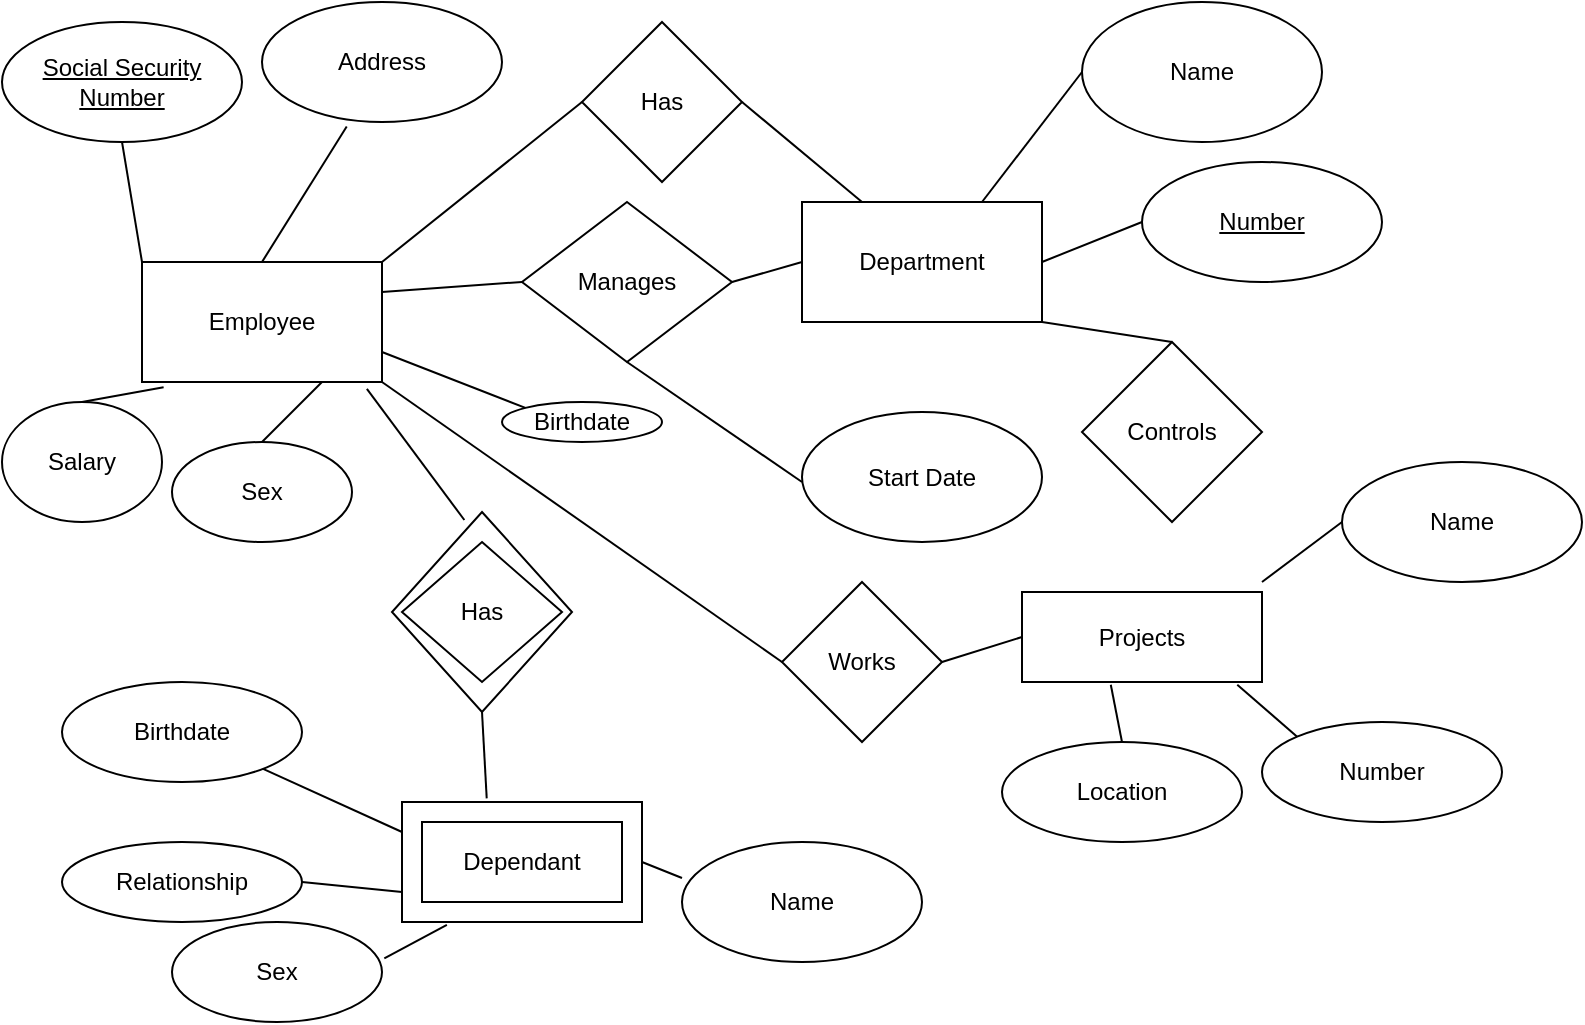 <mxfile version="21.6.6" type="device">
  <diagram id="R2lEEEUBdFMjLlhIrx00" name="Page-1">
    <mxGraphModel dx="996" dy="573" grid="1" gridSize="10" guides="1" tooltips="1" connect="1" arrows="1" fold="1" page="1" pageScale="1" pageWidth="850" pageHeight="1100" math="0" shadow="0" extFonts="Permanent Marker^https://fonts.googleapis.com/css?family=Permanent+Marker">
      <root>
        <mxCell id="0" />
        <mxCell id="1" parent="0" />
        <mxCell id="b5zUBZKL7vyINTnADfxR-3" value="Employee" style="rounded=0;whiteSpace=wrap;html=1;" vertex="1" parent="1">
          <mxGeometry x="70" y="280" width="120" height="60" as="geometry" />
        </mxCell>
        <mxCell id="b5zUBZKL7vyINTnADfxR-5" value="Social Security Number" style="ellipse;whiteSpace=wrap;html=1;fontStyle=4" vertex="1" parent="1">
          <mxGeometry y="160" width="120" height="60" as="geometry" />
        </mxCell>
        <mxCell id="b5zUBZKL7vyINTnADfxR-8" value="Salary" style="ellipse;whiteSpace=wrap;html=1;" vertex="1" parent="1">
          <mxGeometry y="350" width="80" height="60" as="geometry" />
        </mxCell>
        <mxCell id="b5zUBZKL7vyINTnADfxR-9" value="Address" style="ellipse;whiteSpace=wrap;html=1;" vertex="1" parent="1">
          <mxGeometry x="130" y="150" width="120" height="60" as="geometry" />
        </mxCell>
        <mxCell id="b5zUBZKL7vyINTnADfxR-20" value="" style="endArrow=none;html=1;rounded=0;entryX=0.5;entryY=1;entryDx=0;entryDy=0;" edge="1" parent="1" target="b5zUBZKL7vyINTnADfxR-5">
          <mxGeometry width="50" height="50" relative="1" as="geometry">
            <mxPoint x="70" y="280" as="sourcePoint" />
            <mxPoint x="120" y="230" as="targetPoint" />
          </mxGeometry>
        </mxCell>
        <mxCell id="b5zUBZKL7vyINTnADfxR-21" value="" style="endArrow=none;html=1;rounded=0;entryX=0.353;entryY=1.037;entryDx=0;entryDy=0;entryPerimeter=0;exitX=0.5;exitY=0;exitDx=0;exitDy=0;" edge="1" parent="1" source="b5zUBZKL7vyINTnADfxR-3" target="b5zUBZKL7vyINTnADfxR-9">
          <mxGeometry width="50" height="50" relative="1" as="geometry">
            <mxPoint x="400" y="390" as="sourcePoint" />
            <mxPoint x="450" y="340" as="targetPoint" />
          </mxGeometry>
        </mxCell>
        <mxCell id="b5zUBZKL7vyINTnADfxR-22" value="Sex" style="ellipse;whiteSpace=wrap;html=1;" vertex="1" parent="1">
          <mxGeometry x="85" y="370" width="90" height="50" as="geometry" />
        </mxCell>
        <mxCell id="b5zUBZKL7vyINTnADfxR-24" value="" style="endArrow=none;html=1;rounded=0;entryX=0.75;entryY=1;entryDx=0;entryDy=0;exitX=0.5;exitY=0;exitDx=0;exitDy=0;" edge="1" parent="1" source="b5zUBZKL7vyINTnADfxR-22" target="b5zUBZKL7vyINTnADfxR-3">
          <mxGeometry width="50" height="50" relative="1" as="geometry">
            <mxPoint x="160" y="370" as="sourcePoint" />
            <mxPoint x="450" y="340" as="targetPoint" />
          </mxGeometry>
        </mxCell>
        <mxCell id="b5zUBZKL7vyINTnADfxR-27" value="" style="rhombus;whiteSpace=wrap;html=1;" vertex="1" parent="1">
          <mxGeometry x="195" y="405" width="90" height="100" as="geometry" />
        </mxCell>
        <mxCell id="b5zUBZKL7vyINTnADfxR-29" value="" style="endArrow=none;html=1;rounded=0;exitX=0.5;exitY=0;exitDx=0;exitDy=0;entryX=0.09;entryY=1.043;entryDx=0;entryDy=0;entryPerimeter=0;" edge="1" parent="1" source="b5zUBZKL7vyINTnADfxR-8" target="b5zUBZKL7vyINTnADfxR-3">
          <mxGeometry width="50" height="50" relative="1" as="geometry">
            <mxPoint x="400" y="390" as="sourcePoint" />
            <mxPoint x="450" y="340" as="targetPoint" />
          </mxGeometry>
        </mxCell>
        <mxCell id="b5zUBZKL7vyINTnADfxR-30" value="Has" style="rhombus;whiteSpace=wrap;html=1;" vertex="1" parent="1">
          <mxGeometry x="200" y="420" width="80" height="70" as="geometry" />
        </mxCell>
        <mxCell id="b5zUBZKL7vyINTnADfxR-31" value="" style="endArrow=none;html=1;rounded=0;entryX=0.937;entryY=1.057;entryDx=0;entryDy=0;entryPerimeter=0;exitX=0.402;exitY=0.04;exitDx=0;exitDy=0;exitPerimeter=0;" edge="1" parent="1" source="b5zUBZKL7vyINTnADfxR-27" target="b5zUBZKL7vyINTnADfxR-3">
          <mxGeometry width="50" height="50" relative="1" as="geometry">
            <mxPoint x="240" y="420" as="sourcePoint" />
            <mxPoint x="450" y="340" as="targetPoint" />
          </mxGeometry>
        </mxCell>
        <mxCell id="b5zUBZKL7vyINTnADfxR-35" value="" style="rounded=0;whiteSpace=wrap;html=1;" vertex="1" parent="1">
          <mxGeometry x="200" y="550" width="120" height="60" as="geometry" />
        </mxCell>
        <mxCell id="b5zUBZKL7vyINTnADfxR-36" value="Dependant" style="rounded=0;whiteSpace=wrap;html=1;" vertex="1" parent="1">
          <mxGeometry x="210" y="560" width="100" height="40" as="geometry" />
        </mxCell>
        <mxCell id="b5zUBZKL7vyINTnADfxR-37" value="" style="endArrow=none;html=1;rounded=0;exitX=0.353;exitY=-0.03;exitDx=0;exitDy=0;exitPerimeter=0;entryX=0.5;entryY=1;entryDx=0;entryDy=0;" edge="1" parent="1" source="b5zUBZKL7vyINTnADfxR-35" target="b5zUBZKL7vyINTnADfxR-27">
          <mxGeometry width="50" height="50" relative="1" as="geometry">
            <mxPoint x="400" y="390" as="sourcePoint" />
            <mxPoint x="450" y="340" as="targetPoint" />
          </mxGeometry>
        </mxCell>
        <mxCell id="b5zUBZKL7vyINTnADfxR-38" value="Relationship" style="ellipse;whiteSpace=wrap;html=1;" vertex="1" parent="1">
          <mxGeometry x="30" y="570" width="120" height="40" as="geometry" />
        </mxCell>
        <mxCell id="b5zUBZKL7vyINTnADfxR-39" value="" style="endArrow=none;html=1;rounded=0;exitX=1;exitY=0.5;exitDx=0;exitDy=0;entryX=0;entryY=0.75;entryDx=0;entryDy=0;" edge="1" parent="1" source="b5zUBZKL7vyINTnADfxR-38" target="b5zUBZKL7vyINTnADfxR-35">
          <mxGeometry width="50" height="50" relative="1" as="geometry">
            <mxPoint x="400" y="390" as="sourcePoint" />
            <mxPoint x="450" y="340" as="targetPoint" />
          </mxGeometry>
        </mxCell>
        <mxCell id="b5zUBZKL7vyINTnADfxR-40" value="Birthdate" style="ellipse;whiteSpace=wrap;html=1;" vertex="1" parent="1">
          <mxGeometry x="30" y="490" width="120" height="50" as="geometry" />
        </mxCell>
        <mxCell id="b5zUBZKL7vyINTnADfxR-41" style="edgeStyle=orthogonalEdgeStyle;rounded=0;orthogonalLoop=1;jettySize=auto;html=1;exitX=0.5;exitY=1;exitDx=0;exitDy=0;" edge="1" parent="1" source="b5zUBZKL7vyINTnADfxR-40" target="b5zUBZKL7vyINTnADfxR-40">
          <mxGeometry relative="1" as="geometry" />
        </mxCell>
        <mxCell id="b5zUBZKL7vyINTnADfxR-43" value="" style="endArrow=none;html=1;rounded=0;exitX=0;exitY=0.25;exitDx=0;exitDy=0;" edge="1" parent="1" source="b5zUBZKL7vyINTnADfxR-35" target="b5zUBZKL7vyINTnADfxR-40">
          <mxGeometry width="50" height="50" relative="1" as="geometry">
            <mxPoint x="400" y="390" as="sourcePoint" />
            <mxPoint x="450" y="340" as="targetPoint" />
          </mxGeometry>
        </mxCell>
        <mxCell id="b5zUBZKL7vyINTnADfxR-44" value="Sex" style="ellipse;whiteSpace=wrap;html=1;" vertex="1" parent="1">
          <mxGeometry x="85" y="610" width="105" height="50" as="geometry" />
        </mxCell>
        <mxCell id="b5zUBZKL7vyINTnADfxR-45" value="" style="endArrow=none;html=1;rounded=0;exitX=1.011;exitY=0.364;exitDx=0;exitDy=0;exitPerimeter=0;entryX=0.187;entryY=1.023;entryDx=0;entryDy=0;entryPerimeter=0;" edge="1" parent="1" source="b5zUBZKL7vyINTnADfxR-44" target="b5zUBZKL7vyINTnADfxR-35">
          <mxGeometry width="50" height="50" relative="1" as="geometry">
            <mxPoint x="400" y="390" as="sourcePoint" />
            <mxPoint x="450" y="340" as="targetPoint" />
          </mxGeometry>
        </mxCell>
        <mxCell id="b5zUBZKL7vyINTnADfxR-46" value="Name" style="ellipse;whiteSpace=wrap;html=1;" vertex="1" parent="1">
          <mxGeometry x="340" y="570" width="120" height="60" as="geometry" />
        </mxCell>
        <mxCell id="b5zUBZKL7vyINTnADfxR-47" value="" style="endArrow=none;html=1;rounded=0;entryX=1;entryY=0.5;entryDx=0;entryDy=0;" edge="1" parent="1" target="b5zUBZKL7vyINTnADfxR-35">
          <mxGeometry width="50" height="50" relative="1" as="geometry">
            <mxPoint x="340" y="588" as="sourcePoint" />
            <mxPoint x="450" y="340" as="targetPoint" />
          </mxGeometry>
        </mxCell>
        <mxCell id="b5zUBZKL7vyINTnADfxR-48" value="Birthdate" style="ellipse;whiteSpace=wrap;html=1;" vertex="1" parent="1">
          <mxGeometry x="250" y="350" width="80" height="20" as="geometry" />
        </mxCell>
        <mxCell id="b5zUBZKL7vyINTnADfxR-49" value="" style="endArrow=none;html=1;rounded=0;entryX=1;entryY=0.75;entryDx=0;entryDy=0;exitX=0;exitY=0;exitDx=0;exitDy=0;" edge="1" parent="1" source="b5zUBZKL7vyINTnADfxR-48" target="b5zUBZKL7vyINTnADfxR-3">
          <mxGeometry width="50" height="50" relative="1" as="geometry">
            <mxPoint x="400" y="390" as="sourcePoint" />
            <mxPoint x="450" y="340" as="targetPoint" />
          </mxGeometry>
        </mxCell>
        <mxCell id="b5zUBZKL7vyINTnADfxR-50" value="Manages" style="rhombus;whiteSpace=wrap;html=1;" vertex="1" parent="1">
          <mxGeometry x="260" y="250" width="105" height="80" as="geometry" />
        </mxCell>
        <mxCell id="b5zUBZKL7vyINTnADfxR-51" value="" style="endArrow=none;html=1;rounded=0;entryX=1;entryY=0.25;entryDx=0;entryDy=0;exitX=0;exitY=0.5;exitDx=0;exitDy=0;" edge="1" parent="1" source="b5zUBZKL7vyINTnADfxR-50" target="b5zUBZKL7vyINTnADfxR-3">
          <mxGeometry width="50" height="50" relative="1" as="geometry">
            <mxPoint x="400" y="390" as="sourcePoint" />
            <mxPoint x="450" y="340" as="targetPoint" />
          </mxGeometry>
        </mxCell>
        <mxCell id="b5zUBZKL7vyINTnADfxR-52" value="Start Date" style="ellipse;whiteSpace=wrap;html=1;" vertex="1" parent="1">
          <mxGeometry x="400" y="355" width="120" height="65" as="geometry" />
        </mxCell>
        <mxCell id="b5zUBZKL7vyINTnADfxR-53" value="" style="endArrow=none;html=1;rounded=0;entryX=0.5;entryY=1;entryDx=0;entryDy=0;" edge="1" parent="1" target="b5zUBZKL7vyINTnADfxR-50">
          <mxGeometry width="50" height="50" relative="1" as="geometry">
            <mxPoint x="400" y="390" as="sourcePoint" />
            <mxPoint x="450" y="340" as="targetPoint" />
          </mxGeometry>
        </mxCell>
        <mxCell id="b5zUBZKL7vyINTnADfxR-54" value="Department" style="rounded=0;whiteSpace=wrap;html=1;" vertex="1" parent="1">
          <mxGeometry x="400" y="250" width="120" height="60" as="geometry" />
        </mxCell>
        <mxCell id="b5zUBZKL7vyINTnADfxR-55" value="" style="endArrow=none;html=1;rounded=0;entryX=1;entryY=0.5;entryDx=0;entryDy=0;exitX=0;exitY=0.5;exitDx=0;exitDy=0;" edge="1" parent="1" source="b5zUBZKL7vyINTnADfxR-54" target="b5zUBZKL7vyINTnADfxR-50">
          <mxGeometry width="50" height="50" relative="1" as="geometry">
            <mxPoint x="400" y="390" as="sourcePoint" />
            <mxPoint x="450" y="340" as="targetPoint" />
          </mxGeometry>
        </mxCell>
        <mxCell id="b5zUBZKL7vyINTnADfxR-56" value="Has" style="rhombus;whiteSpace=wrap;html=1;" vertex="1" parent="1">
          <mxGeometry x="290" y="160" width="80" height="80" as="geometry" />
        </mxCell>
        <mxCell id="b5zUBZKL7vyINTnADfxR-57" value="" style="endArrow=none;html=1;rounded=0;entryX=1;entryY=0;entryDx=0;entryDy=0;exitX=0;exitY=0.5;exitDx=0;exitDy=0;" edge="1" parent="1" source="b5zUBZKL7vyINTnADfxR-56" target="b5zUBZKL7vyINTnADfxR-3">
          <mxGeometry width="50" height="50" relative="1" as="geometry">
            <mxPoint x="400" y="390" as="sourcePoint" />
            <mxPoint x="450" y="340" as="targetPoint" />
          </mxGeometry>
        </mxCell>
        <mxCell id="b5zUBZKL7vyINTnADfxR-58" value="" style="endArrow=none;html=1;rounded=0;entryX=1;entryY=0.5;entryDx=0;entryDy=0;exitX=0.25;exitY=0;exitDx=0;exitDy=0;" edge="1" parent="1" source="b5zUBZKL7vyINTnADfxR-54" target="b5zUBZKL7vyINTnADfxR-56">
          <mxGeometry width="50" height="50" relative="1" as="geometry">
            <mxPoint x="400" y="390" as="sourcePoint" />
            <mxPoint x="450" y="340" as="targetPoint" />
          </mxGeometry>
        </mxCell>
        <mxCell id="b5zUBZKL7vyINTnADfxR-59" value="Name" style="ellipse;whiteSpace=wrap;html=1;" vertex="1" parent="1">
          <mxGeometry x="540" y="150" width="120" height="70" as="geometry" />
        </mxCell>
        <mxCell id="b5zUBZKL7vyINTnADfxR-60" value="" style="endArrow=none;html=1;rounded=0;entryX=0.75;entryY=0;entryDx=0;entryDy=0;exitX=0;exitY=0.5;exitDx=0;exitDy=0;" edge="1" parent="1" source="b5zUBZKL7vyINTnADfxR-59" target="b5zUBZKL7vyINTnADfxR-54">
          <mxGeometry width="50" height="50" relative="1" as="geometry">
            <mxPoint x="400" y="390" as="sourcePoint" />
            <mxPoint x="450" y="340" as="targetPoint" />
          </mxGeometry>
        </mxCell>
        <mxCell id="b5zUBZKL7vyINTnADfxR-61" value="Number" style="ellipse;whiteSpace=wrap;html=1;fontStyle=4" vertex="1" parent="1">
          <mxGeometry x="570" y="230" width="120" height="60" as="geometry" />
        </mxCell>
        <mxCell id="b5zUBZKL7vyINTnADfxR-62" value="" style="endArrow=none;html=1;rounded=0;entryX=1;entryY=0.5;entryDx=0;entryDy=0;exitX=0;exitY=0.5;exitDx=0;exitDy=0;" edge="1" parent="1" source="b5zUBZKL7vyINTnADfxR-61" target="b5zUBZKL7vyINTnADfxR-54">
          <mxGeometry width="50" height="50" relative="1" as="geometry">
            <mxPoint x="400" y="390" as="sourcePoint" />
            <mxPoint x="450" y="340" as="targetPoint" />
          </mxGeometry>
        </mxCell>
        <mxCell id="b5zUBZKL7vyINTnADfxR-63" value="Controls" style="rhombus;whiteSpace=wrap;html=1;" vertex="1" parent="1">
          <mxGeometry x="540" y="320" width="90" height="90" as="geometry" />
        </mxCell>
        <mxCell id="b5zUBZKL7vyINTnADfxR-64" value="" style="endArrow=none;html=1;rounded=0;entryX=1;entryY=1;entryDx=0;entryDy=0;exitX=0.5;exitY=0;exitDx=0;exitDy=0;" edge="1" parent="1" source="b5zUBZKL7vyINTnADfxR-63" target="b5zUBZKL7vyINTnADfxR-54">
          <mxGeometry width="50" height="50" relative="1" as="geometry">
            <mxPoint x="400" y="390" as="sourcePoint" />
            <mxPoint x="450" y="340" as="targetPoint" />
          </mxGeometry>
        </mxCell>
        <mxCell id="b5zUBZKL7vyINTnADfxR-67" value="Works" style="rhombus;whiteSpace=wrap;html=1;" vertex="1" parent="1">
          <mxGeometry x="390" y="440" width="80" height="80" as="geometry" />
        </mxCell>
        <mxCell id="b5zUBZKL7vyINTnADfxR-68" value="" style="endArrow=none;html=1;rounded=0;exitX=0;exitY=0.5;exitDx=0;exitDy=0;entryX=1;entryY=1;entryDx=0;entryDy=0;" edge="1" parent="1" source="b5zUBZKL7vyINTnADfxR-67" target="b5zUBZKL7vyINTnADfxR-3">
          <mxGeometry width="50" height="50" relative="1" as="geometry">
            <mxPoint x="400" y="390" as="sourcePoint" />
            <mxPoint x="450" y="340" as="targetPoint" />
          </mxGeometry>
        </mxCell>
        <mxCell id="b5zUBZKL7vyINTnADfxR-69" value="Projects" style="rounded=0;whiteSpace=wrap;html=1;" vertex="1" parent="1">
          <mxGeometry x="510" y="445" width="120" height="45" as="geometry" />
        </mxCell>
        <mxCell id="b5zUBZKL7vyINTnADfxR-70" value="" style="endArrow=none;html=1;rounded=0;entryX=0;entryY=0.5;entryDx=0;entryDy=0;exitX=1;exitY=0.5;exitDx=0;exitDy=0;" edge="1" parent="1" source="b5zUBZKL7vyINTnADfxR-67" target="b5zUBZKL7vyINTnADfxR-69">
          <mxGeometry width="50" height="50" relative="1" as="geometry">
            <mxPoint x="400" y="390" as="sourcePoint" />
            <mxPoint x="450" y="340" as="targetPoint" />
          </mxGeometry>
        </mxCell>
        <mxCell id="b5zUBZKL7vyINTnADfxR-71" value="Location" style="ellipse;whiteSpace=wrap;html=1;" vertex="1" parent="1">
          <mxGeometry x="500" y="520" width="120" height="50" as="geometry" />
        </mxCell>
        <mxCell id="b5zUBZKL7vyINTnADfxR-72" value="" style="endArrow=none;html=1;rounded=0;entryX=0.37;entryY=1.031;entryDx=0;entryDy=0;entryPerimeter=0;exitX=0.5;exitY=0;exitDx=0;exitDy=0;" edge="1" parent="1" source="b5zUBZKL7vyINTnADfxR-71" target="b5zUBZKL7vyINTnADfxR-69">
          <mxGeometry width="50" height="50" relative="1" as="geometry">
            <mxPoint x="400" y="390" as="sourcePoint" />
            <mxPoint x="450" y="340" as="targetPoint" />
          </mxGeometry>
        </mxCell>
        <mxCell id="b5zUBZKL7vyINTnADfxR-73" value="Number" style="ellipse;whiteSpace=wrap;html=1;" vertex="1" parent="1">
          <mxGeometry x="630" y="510" width="120" height="50" as="geometry" />
        </mxCell>
        <mxCell id="b5zUBZKL7vyINTnADfxR-74" value="" style="endArrow=none;html=1;rounded=0;entryX=0.897;entryY=1.031;entryDx=0;entryDy=0;entryPerimeter=0;exitX=0;exitY=0;exitDx=0;exitDy=0;" edge="1" parent="1" source="b5zUBZKL7vyINTnADfxR-73" target="b5zUBZKL7vyINTnADfxR-69">
          <mxGeometry width="50" height="50" relative="1" as="geometry">
            <mxPoint x="400" y="390" as="sourcePoint" />
            <mxPoint x="450" y="340" as="targetPoint" />
          </mxGeometry>
        </mxCell>
        <mxCell id="b5zUBZKL7vyINTnADfxR-75" value="Name" style="ellipse;whiteSpace=wrap;html=1;" vertex="1" parent="1">
          <mxGeometry x="670" y="380" width="120" height="60" as="geometry" />
        </mxCell>
        <mxCell id="b5zUBZKL7vyINTnADfxR-76" value="" style="endArrow=none;html=1;rounded=0;entryX=0;entryY=0.5;entryDx=0;entryDy=0;" edge="1" parent="1" target="b5zUBZKL7vyINTnADfxR-75">
          <mxGeometry width="50" height="50" relative="1" as="geometry">
            <mxPoint x="630" y="440" as="sourcePoint" />
            <mxPoint x="450" y="340" as="targetPoint" />
          </mxGeometry>
        </mxCell>
      </root>
    </mxGraphModel>
  </diagram>
</mxfile>
